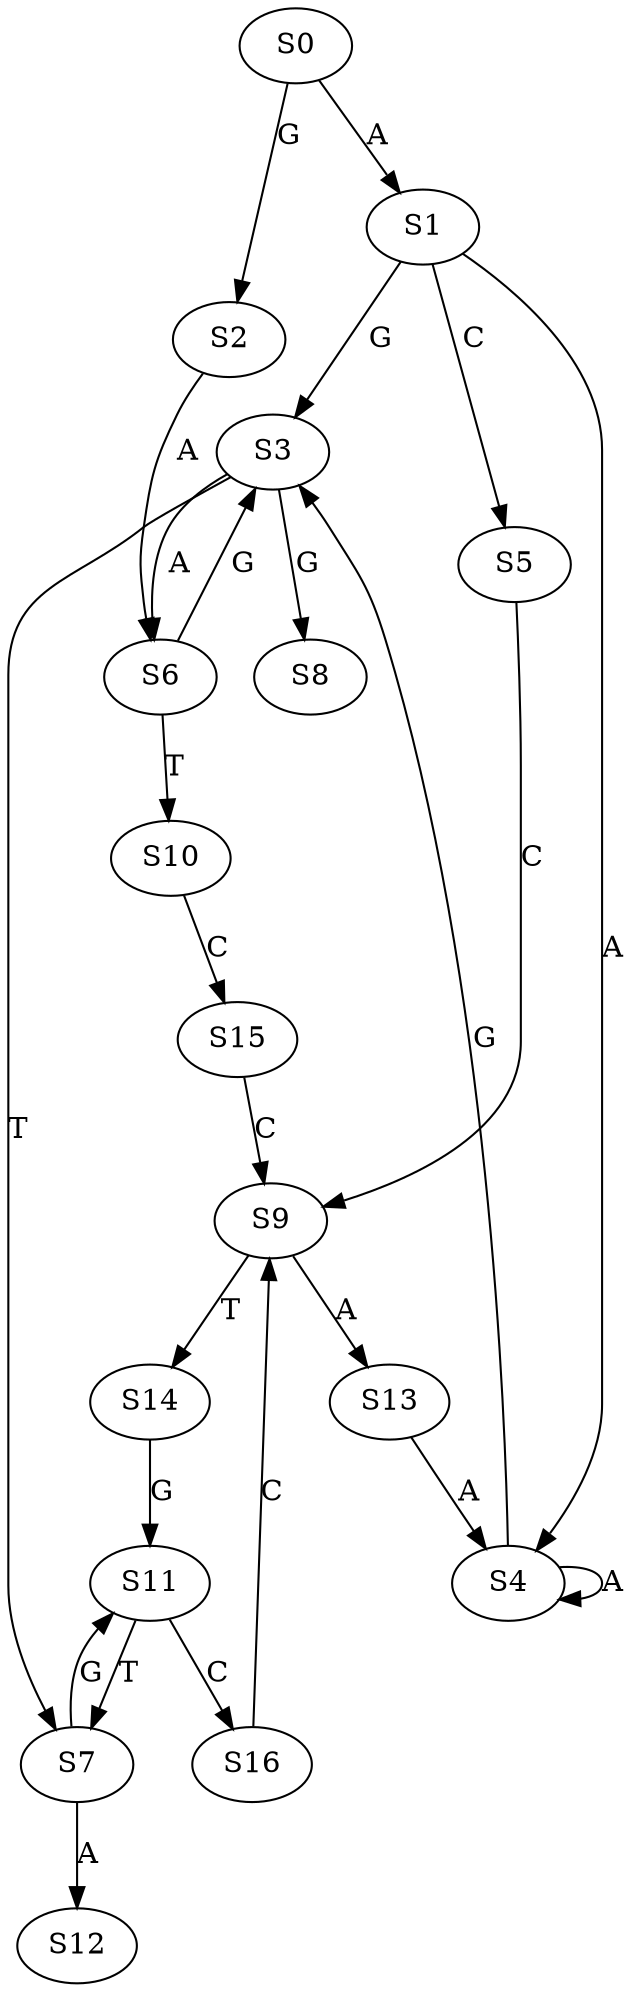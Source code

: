 strict digraph  {
	S0 -> S1 [ label = A ];
	S0 -> S2 [ label = G ];
	S1 -> S3 [ label = G ];
	S1 -> S4 [ label = A ];
	S1 -> S5 [ label = C ];
	S2 -> S6 [ label = A ];
	S3 -> S7 [ label = T ];
	S3 -> S8 [ label = G ];
	S3 -> S6 [ label = A ];
	S4 -> S3 [ label = G ];
	S4 -> S4 [ label = A ];
	S5 -> S9 [ label = C ];
	S6 -> S10 [ label = T ];
	S6 -> S3 [ label = G ];
	S7 -> S11 [ label = G ];
	S7 -> S12 [ label = A ];
	S9 -> S13 [ label = A ];
	S9 -> S14 [ label = T ];
	S10 -> S15 [ label = C ];
	S11 -> S16 [ label = C ];
	S11 -> S7 [ label = T ];
	S13 -> S4 [ label = A ];
	S14 -> S11 [ label = G ];
	S15 -> S9 [ label = C ];
	S16 -> S9 [ label = C ];
}

